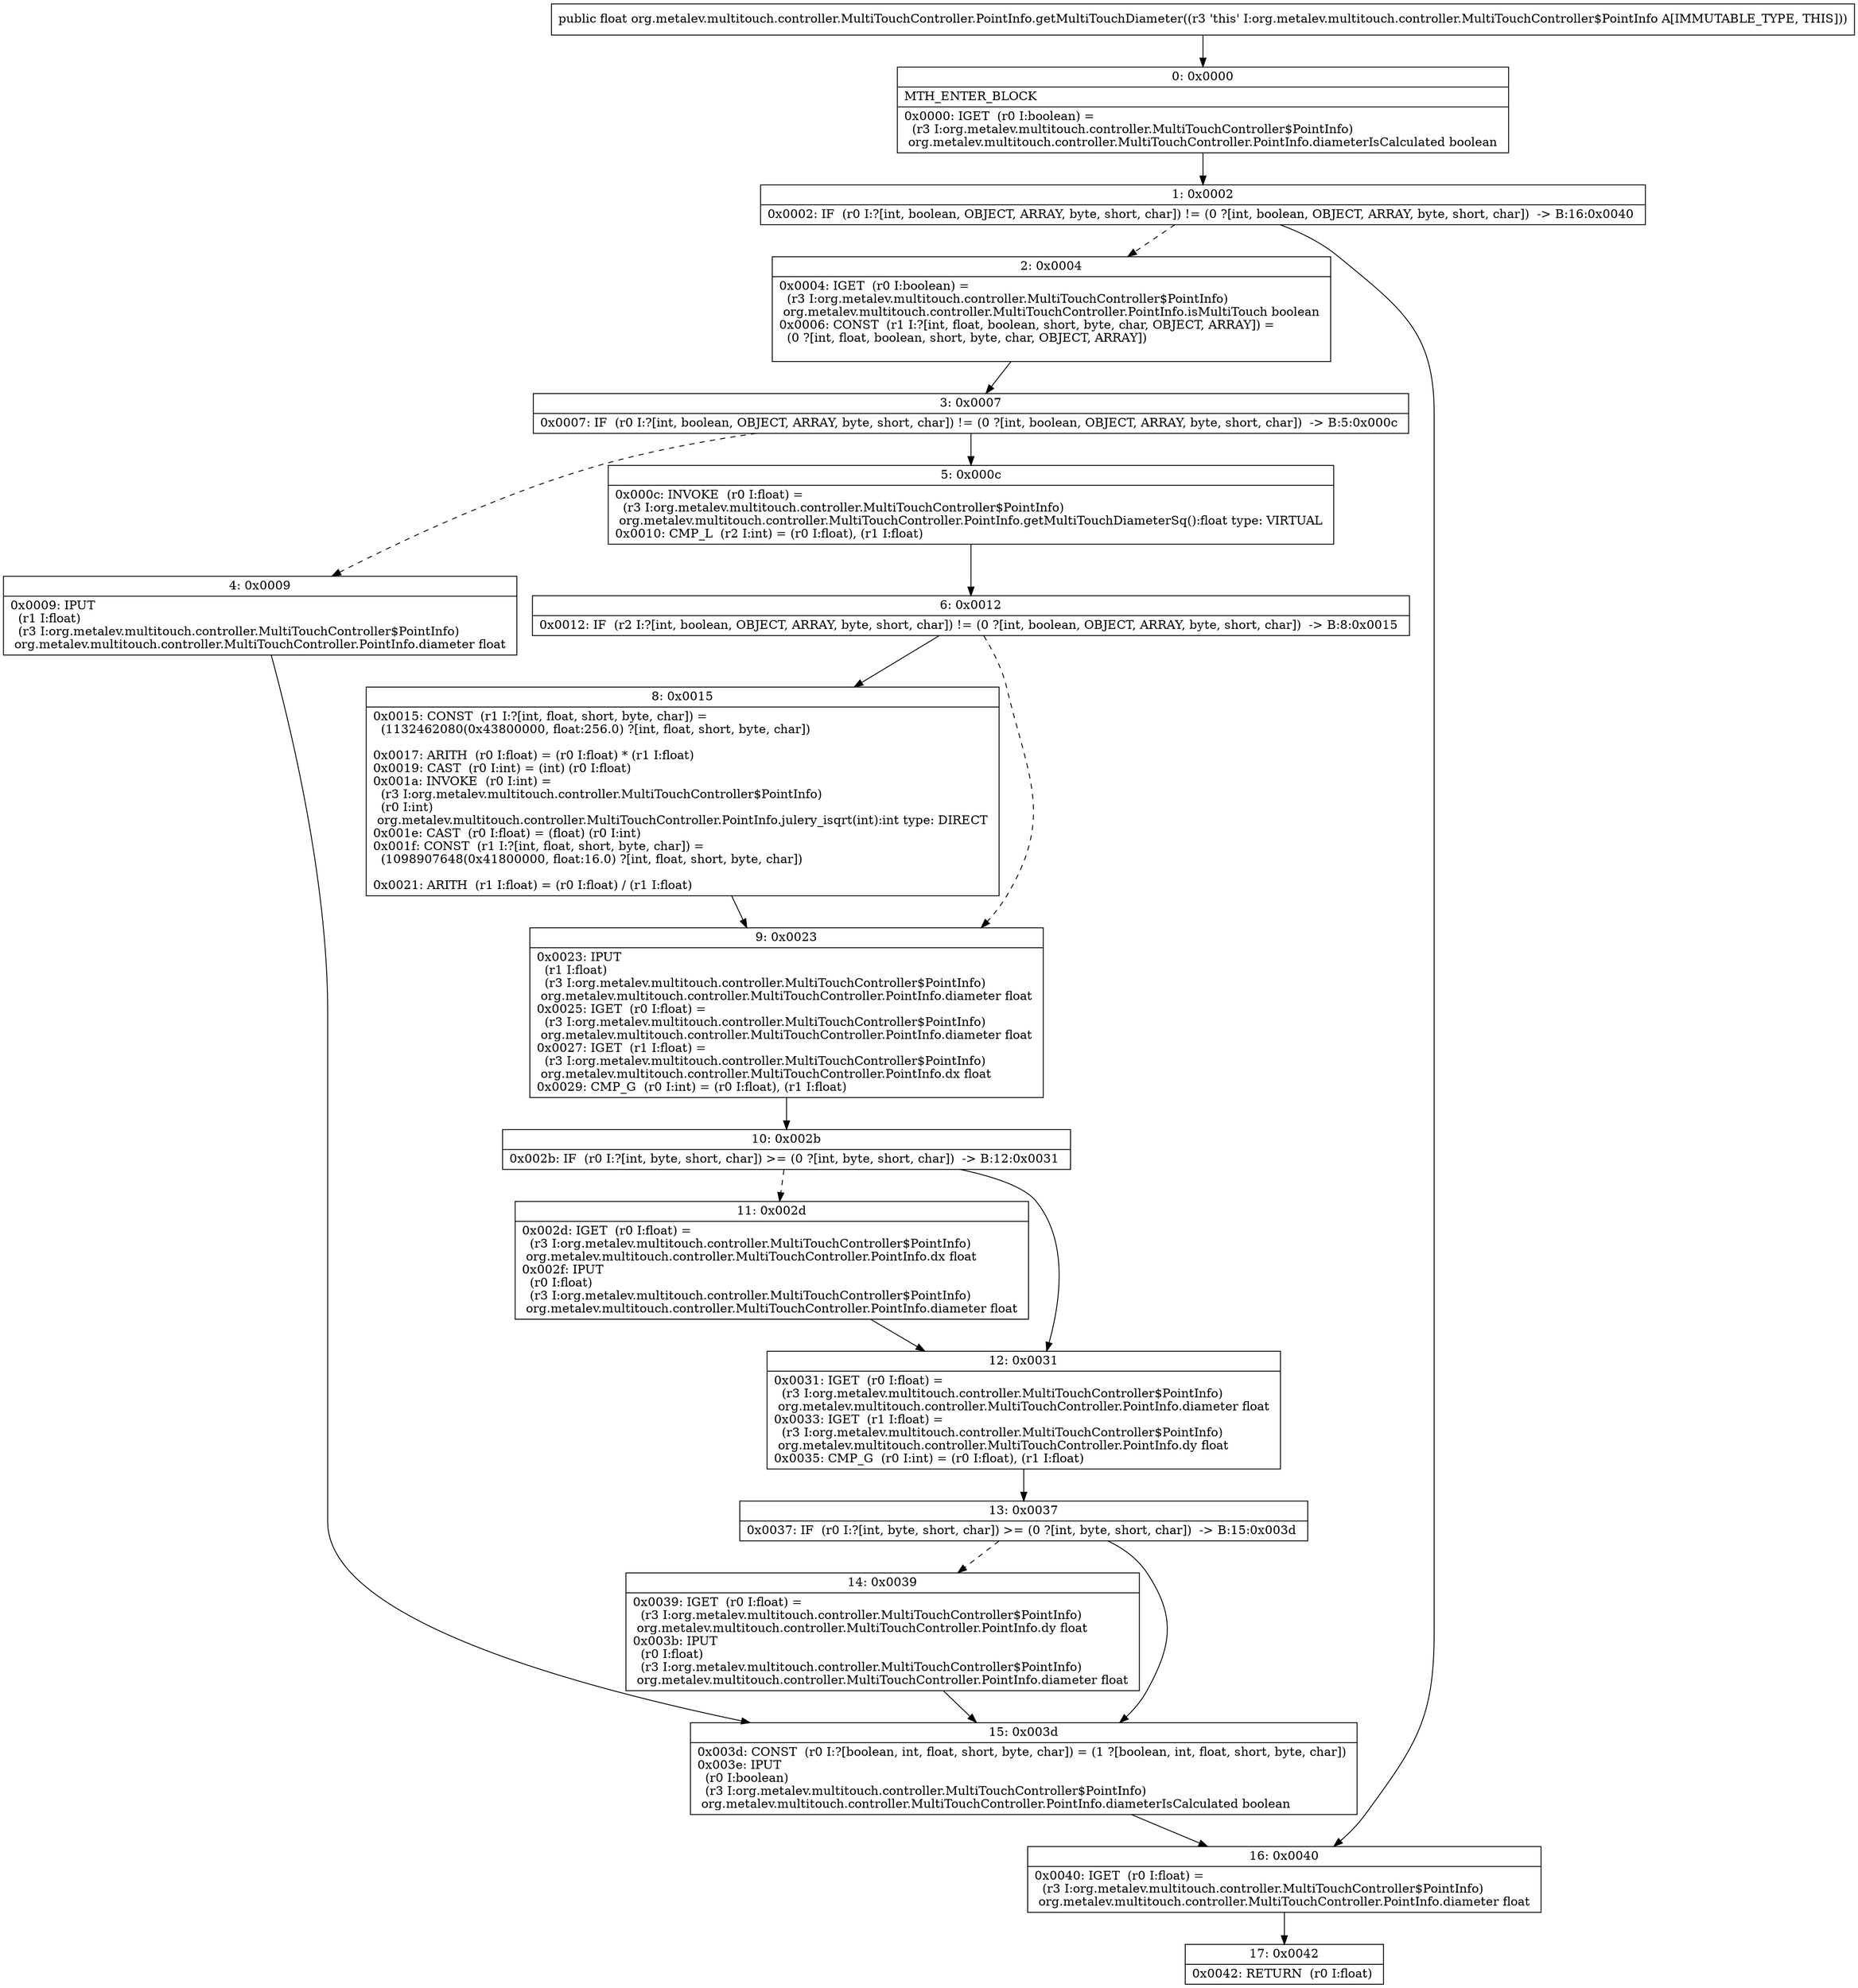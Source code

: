 digraph "CFG fororg.metalev.multitouch.controller.MultiTouchController.PointInfo.getMultiTouchDiameter()F" {
Node_0 [shape=record,label="{0\:\ 0x0000|MTH_ENTER_BLOCK\l|0x0000: IGET  (r0 I:boolean) = \l  (r3 I:org.metalev.multitouch.controller.MultiTouchController$PointInfo)\l org.metalev.multitouch.controller.MultiTouchController.PointInfo.diameterIsCalculated boolean \l}"];
Node_1 [shape=record,label="{1\:\ 0x0002|0x0002: IF  (r0 I:?[int, boolean, OBJECT, ARRAY, byte, short, char]) != (0 ?[int, boolean, OBJECT, ARRAY, byte, short, char])  \-\> B:16:0x0040 \l}"];
Node_2 [shape=record,label="{2\:\ 0x0004|0x0004: IGET  (r0 I:boolean) = \l  (r3 I:org.metalev.multitouch.controller.MultiTouchController$PointInfo)\l org.metalev.multitouch.controller.MultiTouchController.PointInfo.isMultiTouch boolean \l0x0006: CONST  (r1 I:?[int, float, boolean, short, byte, char, OBJECT, ARRAY]) = \l  (0 ?[int, float, boolean, short, byte, char, OBJECT, ARRAY])\l \l}"];
Node_3 [shape=record,label="{3\:\ 0x0007|0x0007: IF  (r0 I:?[int, boolean, OBJECT, ARRAY, byte, short, char]) != (0 ?[int, boolean, OBJECT, ARRAY, byte, short, char])  \-\> B:5:0x000c \l}"];
Node_4 [shape=record,label="{4\:\ 0x0009|0x0009: IPUT  \l  (r1 I:float)\l  (r3 I:org.metalev.multitouch.controller.MultiTouchController$PointInfo)\l org.metalev.multitouch.controller.MultiTouchController.PointInfo.diameter float \l}"];
Node_5 [shape=record,label="{5\:\ 0x000c|0x000c: INVOKE  (r0 I:float) = \l  (r3 I:org.metalev.multitouch.controller.MultiTouchController$PointInfo)\l org.metalev.multitouch.controller.MultiTouchController.PointInfo.getMultiTouchDiameterSq():float type: VIRTUAL \l0x0010: CMP_L  (r2 I:int) = (r0 I:float), (r1 I:float) \l}"];
Node_6 [shape=record,label="{6\:\ 0x0012|0x0012: IF  (r2 I:?[int, boolean, OBJECT, ARRAY, byte, short, char]) != (0 ?[int, boolean, OBJECT, ARRAY, byte, short, char])  \-\> B:8:0x0015 \l}"];
Node_8 [shape=record,label="{8\:\ 0x0015|0x0015: CONST  (r1 I:?[int, float, short, byte, char]) = \l  (1132462080(0x43800000, float:256.0) ?[int, float, short, byte, char])\l \l0x0017: ARITH  (r0 I:float) = (r0 I:float) * (r1 I:float) \l0x0019: CAST  (r0 I:int) = (int) (r0 I:float) \l0x001a: INVOKE  (r0 I:int) = \l  (r3 I:org.metalev.multitouch.controller.MultiTouchController$PointInfo)\l  (r0 I:int)\l org.metalev.multitouch.controller.MultiTouchController.PointInfo.julery_isqrt(int):int type: DIRECT \l0x001e: CAST  (r0 I:float) = (float) (r0 I:int) \l0x001f: CONST  (r1 I:?[int, float, short, byte, char]) = \l  (1098907648(0x41800000, float:16.0) ?[int, float, short, byte, char])\l \l0x0021: ARITH  (r1 I:float) = (r0 I:float) \/ (r1 I:float) \l}"];
Node_9 [shape=record,label="{9\:\ 0x0023|0x0023: IPUT  \l  (r1 I:float)\l  (r3 I:org.metalev.multitouch.controller.MultiTouchController$PointInfo)\l org.metalev.multitouch.controller.MultiTouchController.PointInfo.diameter float \l0x0025: IGET  (r0 I:float) = \l  (r3 I:org.metalev.multitouch.controller.MultiTouchController$PointInfo)\l org.metalev.multitouch.controller.MultiTouchController.PointInfo.diameter float \l0x0027: IGET  (r1 I:float) = \l  (r3 I:org.metalev.multitouch.controller.MultiTouchController$PointInfo)\l org.metalev.multitouch.controller.MultiTouchController.PointInfo.dx float \l0x0029: CMP_G  (r0 I:int) = (r0 I:float), (r1 I:float) \l}"];
Node_10 [shape=record,label="{10\:\ 0x002b|0x002b: IF  (r0 I:?[int, byte, short, char]) \>= (0 ?[int, byte, short, char])  \-\> B:12:0x0031 \l}"];
Node_11 [shape=record,label="{11\:\ 0x002d|0x002d: IGET  (r0 I:float) = \l  (r3 I:org.metalev.multitouch.controller.MultiTouchController$PointInfo)\l org.metalev.multitouch.controller.MultiTouchController.PointInfo.dx float \l0x002f: IPUT  \l  (r0 I:float)\l  (r3 I:org.metalev.multitouch.controller.MultiTouchController$PointInfo)\l org.metalev.multitouch.controller.MultiTouchController.PointInfo.diameter float \l}"];
Node_12 [shape=record,label="{12\:\ 0x0031|0x0031: IGET  (r0 I:float) = \l  (r3 I:org.metalev.multitouch.controller.MultiTouchController$PointInfo)\l org.metalev.multitouch.controller.MultiTouchController.PointInfo.diameter float \l0x0033: IGET  (r1 I:float) = \l  (r3 I:org.metalev.multitouch.controller.MultiTouchController$PointInfo)\l org.metalev.multitouch.controller.MultiTouchController.PointInfo.dy float \l0x0035: CMP_G  (r0 I:int) = (r0 I:float), (r1 I:float) \l}"];
Node_13 [shape=record,label="{13\:\ 0x0037|0x0037: IF  (r0 I:?[int, byte, short, char]) \>= (0 ?[int, byte, short, char])  \-\> B:15:0x003d \l}"];
Node_14 [shape=record,label="{14\:\ 0x0039|0x0039: IGET  (r0 I:float) = \l  (r3 I:org.metalev.multitouch.controller.MultiTouchController$PointInfo)\l org.metalev.multitouch.controller.MultiTouchController.PointInfo.dy float \l0x003b: IPUT  \l  (r0 I:float)\l  (r3 I:org.metalev.multitouch.controller.MultiTouchController$PointInfo)\l org.metalev.multitouch.controller.MultiTouchController.PointInfo.diameter float \l}"];
Node_15 [shape=record,label="{15\:\ 0x003d|0x003d: CONST  (r0 I:?[boolean, int, float, short, byte, char]) = (1 ?[boolean, int, float, short, byte, char]) \l0x003e: IPUT  \l  (r0 I:boolean)\l  (r3 I:org.metalev.multitouch.controller.MultiTouchController$PointInfo)\l org.metalev.multitouch.controller.MultiTouchController.PointInfo.diameterIsCalculated boolean \l}"];
Node_16 [shape=record,label="{16\:\ 0x0040|0x0040: IGET  (r0 I:float) = \l  (r3 I:org.metalev.multitouch.controller.MultiTouchController$PointInfo)\l org.metalev.multitouch.controller.MultiTouchController.PointInfo.diameter float \l}"];
Node_17 [shape=record,label="{17\:\ 0x0042|0x0042: RETURN  (r0 I:float) \l}"];
MethodNode[shape=record,label="{public float org.metalev.multitouch.controller.MultiTouchController.PointInfo.getMultiTouchDiameter((r3 'this' I:org.metalev.multitouch.controller.MultiTouchController$PointInfo A[IMMUTABLE_TYPE, THIS])) }"];
MethodNode -> Node_0;
Node_0 -> Node_1;
Node_1 -> Node_2[style=dashed];
Node_1 -> Node_16;
Node_2 -> Node_3;
Node_3 -> Node_4[style=dashed];
Node_3 -> Node_5;
Node_4 -> Node_15;
Node_5 -> Node_6;
Node_6 -> Node_8;
Node_6 -> Node_9[style=dashed];
Node_8 -> Node_9;
Node_9 -> Node_10;
Node_10 -> Node_11[style=dashed];
Node_10 -> Node_12;
Node_11 -> Node_12;
Node_12 -> Node_13;
Node_13 -> Node_14[style=dashed];
Node_13 -> Node_15;
Node_14 -> Node_15;
Node_15 -> Node_16;
Node_16 -> Node_17;
}

